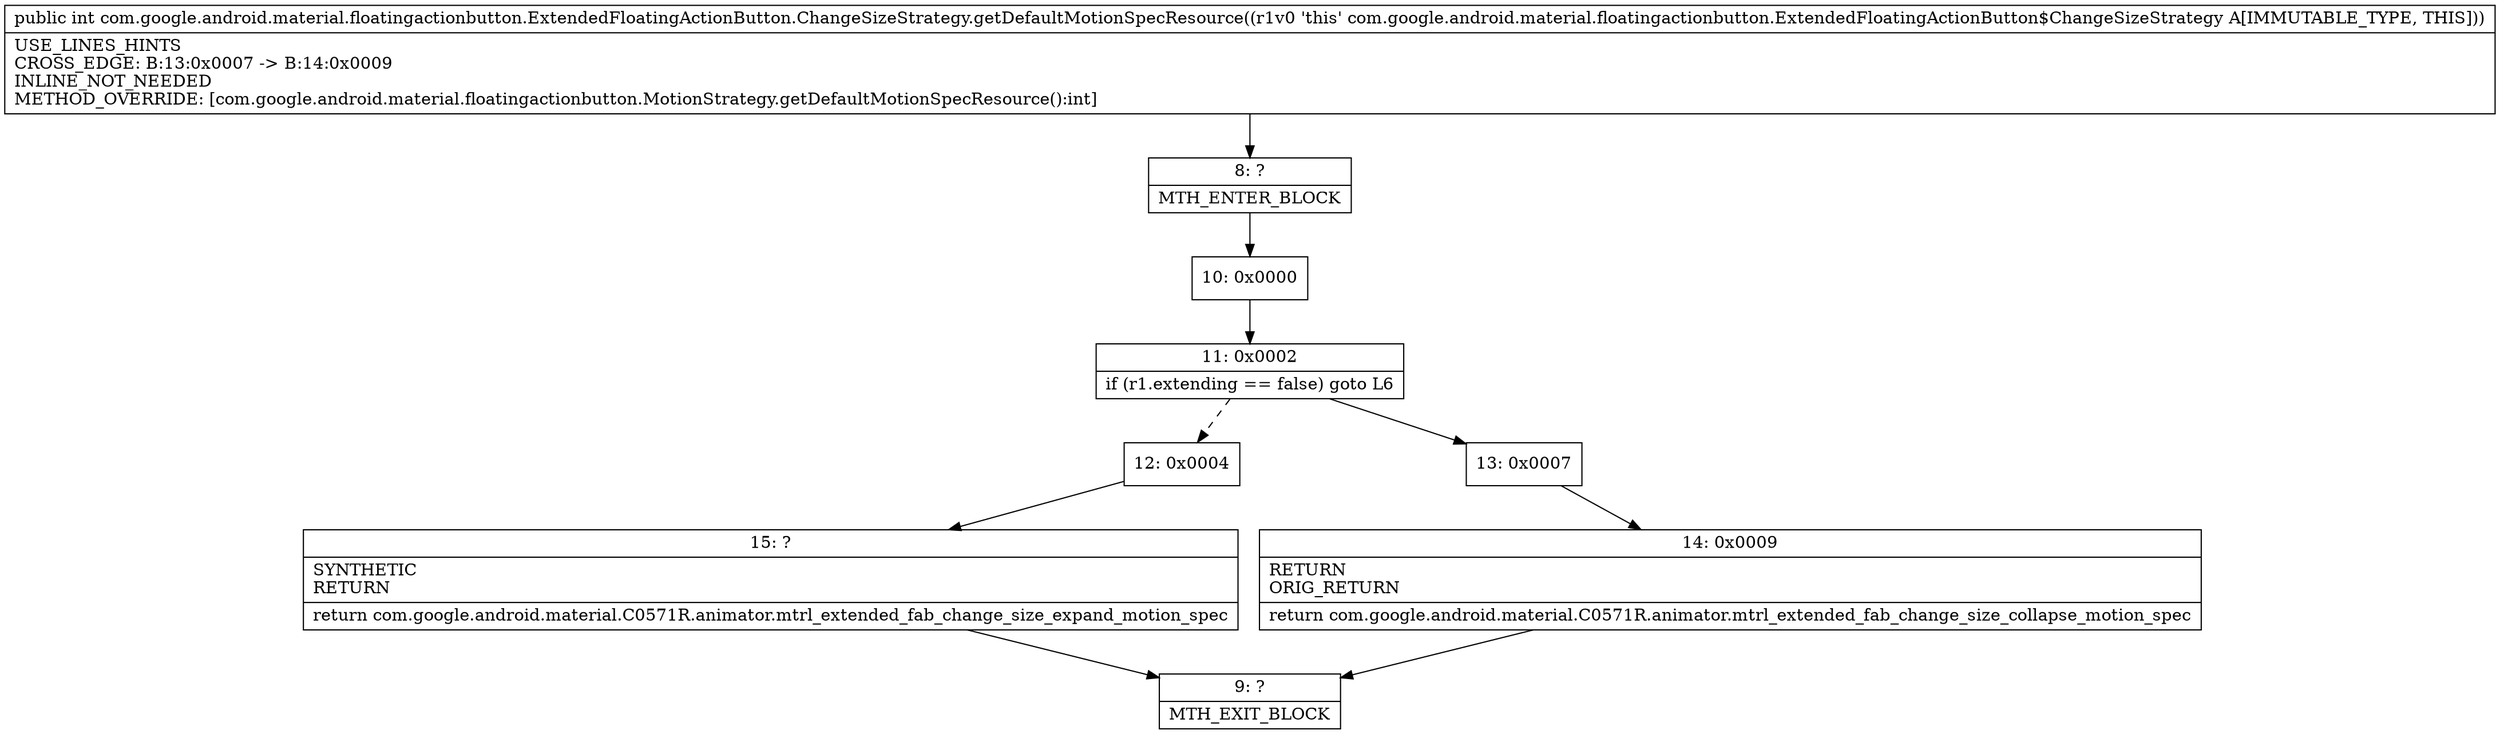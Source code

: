 digraph "CFG forcom.google.android.material.floatingactionbutton.ExtendedFloatingActionButton.ChangeSizeStrategy.getDefaultMotionSpecResource()I" {
Node_8 [shape=record,label="{8\:\ ?|MTH_ENTER_BLOCK\l}"];
Node_10 [shape=record,label="{10\:\ 0x0000}"];
Node_11 [shape=record,label="{11\:\ 0x0002|if (r1.extending == false) goto L6\l}"];
Node_12 [shape=record,label="{12\:\ 0x0004}"];
Node_15 [shape=record,label="{15\:\ ?|SYNTHETIC\lRETURN\l|return com.google.android.material.C0571R.animator.mtrl_extended_fab_change_size_expand_motion_spec\l}"];
Node_9 [shape=record,label="{9\:\ ?|MTH_EXIT_BLOCK\l}"];
Node_13 [shape=record,label="{13\:\ 0x0007}"];
Node_14 [shape=record,label="{14\:\ 0x0009|RETURN\lORIG_RETURN\l|return com.google.android.material.C0571R.animator.mtrl_extended_fab_change_size_collapse_motion_spec\l}"];
MethodNode[shape=record,label="{public int com.google.android.material.floatingactionbutton.ExtendedFloatingActionButton.ChangeSizeStrategy.getDefaultMotionSpecResource((r1v0 'this' com.google.android.material.floatingactionbutton.ExtendedFloatingActionButton$ChangeSizeStrategy A[IMMUTABLE_TYPE, THIS]))  | USE_LINES_HINTS\lCROSS_EDGE: B:13:0x0007 \-\> B:14:0x0009\lINLINE_NOT_NEEDED\lMETHOD_OVERRIDE: [com.google.android.material.floatingactionbutton.MotionStrategy.getDefaultMotionSpecResource():int]\l}"];
MethodNode -> Node_8;Node_8 -> Node_10;
Node_10 -> Node_11;
Node_11 -> Node_12[style=dashed];
Node_11 -> Node_13;
Node_12 -> Node_15;
Node_15 -> Node_9;
Node_13 -> Node_14;
Node_14 -> Node_9;
}

